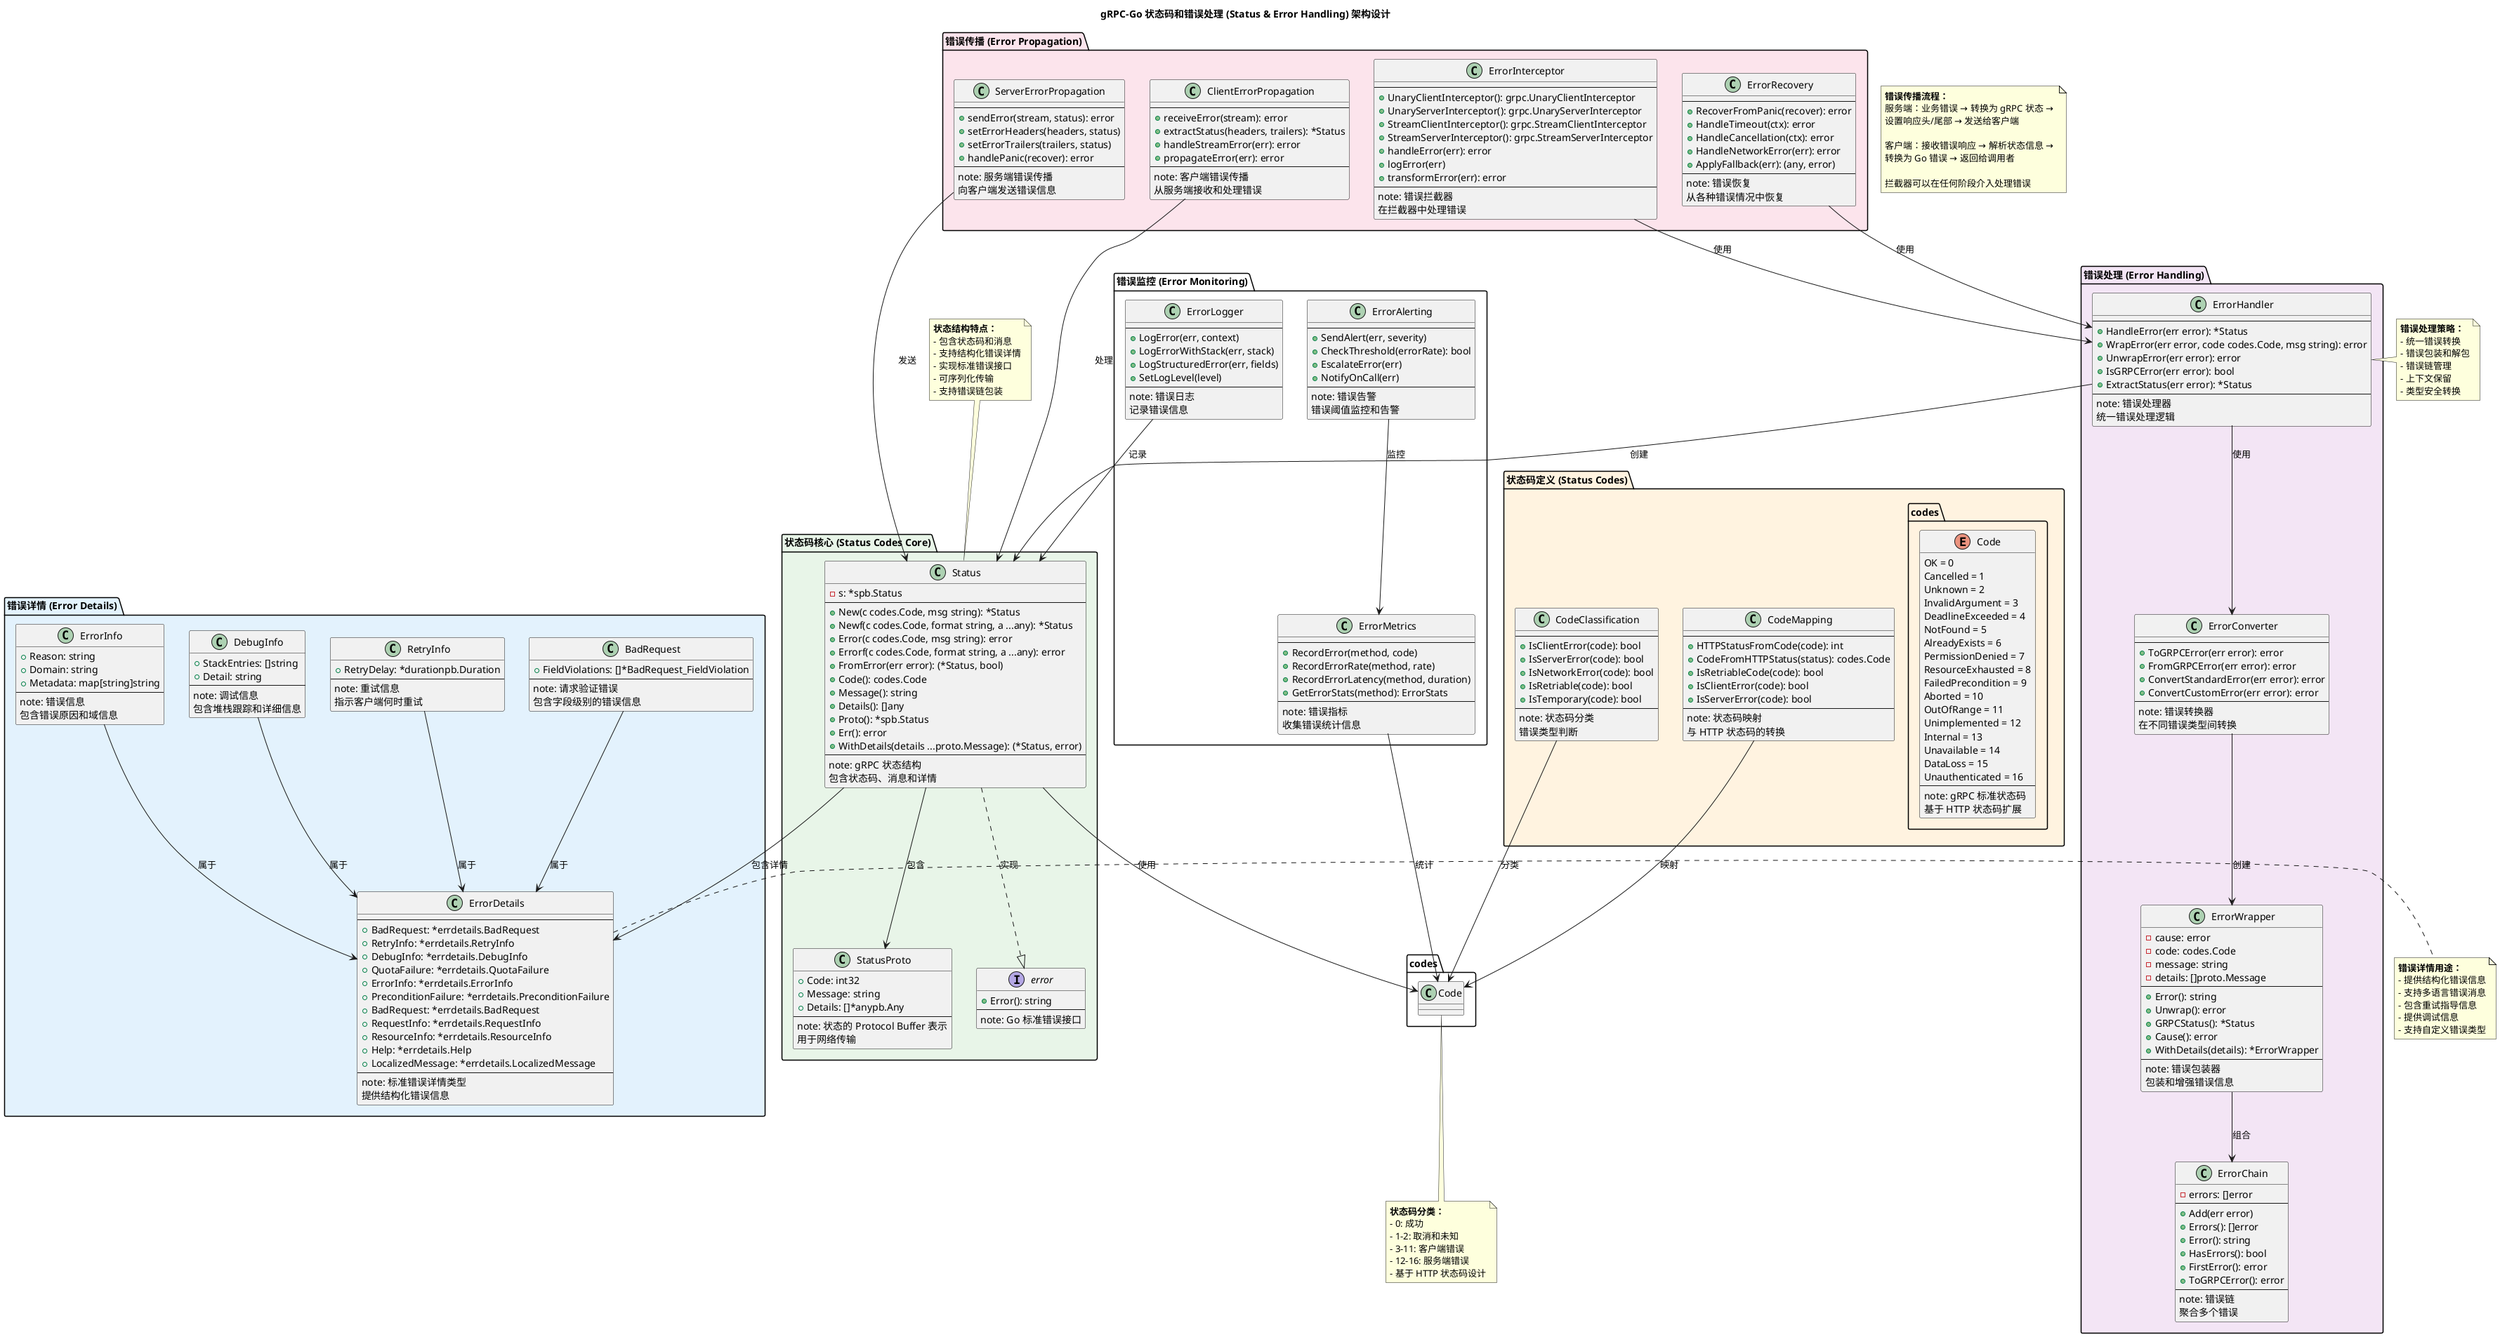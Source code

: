 @startuml 状态码和错误处理架构图

!define RECTANGLE class

title gRPC-Go 状态码和错误处理 (Status & Error Handling) 架构设计

' 定义颜色主题
!define STATUS_COLOR #E8F5E8
!define CODES_COLOR #FFF3E0
!define ERROR_COLOR #F3E5F5
!define DETAILS_COLOR #E3F2FD
!define PROPAGATION_COLOR #FCE4EC

package "状态码核心 (Status Codes Core)" STATUS_COLOR {
    RECTANGLE Status {
        - s: *spb.Status
        --
        + New(c codes.Code, msg string): *Status
        + Newf(c codes.Code, format string, a ...any): *Status
        + Error(c codes.Code, msg string): error
        + Errorf(c codes.Code, format string, a ...any): error
        + FromError(err error): (*Status, bool)
        + Code(): codes.Code
        + Message(): string
        + Details(): []any
        + Proto(): *spb.Status
        + Err(): error
        + WithDetails(details ...proto.Message): (*Status, error)
        --
        note: gRPC 状态结构\n包含状态码、消息和详情
    }
    
    RECTANGLE StatusProto {
        + Code: int32
        + Message: string
        + Details: []*anypb.Any
        --
        note: 状态的 Protocol Buffer 表示\n用于网络传输
    }
    
    interface "error" as ErrorInterface {
        + Error(): string
        --
        note: Go 标准错误接口
    }
}

package "状态码定义 (Status Codes)" CODES_COLOR {
    enum codes.Code {
        OK = 0
        Cancelled = 1
        Unknown = 2
        InvalidArgument = 3
        DeadlineExceeded = 4
        NotFound = 5
        AlreadyExists = 6
        PermissionDenied = 7
        ResourceExhausted = 8
        FailedPrecondition = 9
        Aborted = 10
        OutOfRange = 11
        Unimplemented = 12
        Internal = 13
        Unavailable = 14
        DataLoss = 15
        Unauthenticated = 16
        --
        note: gRPC 标准状态码\n基于 HTTP 状态码扩展
    }
    
    RECTANGLE CodeMapping {
        --
        + HTTPStatusFromCode(code): int
        + CodeFromHTTPStatus(status): codes.Code
        + IsRetriableCode(code): bool
        + IsClientError(code): bool
        + IsServerError(code): bool
        --
        note: 状态码映射\n与 HTTP 状态码的转换
    }
    
    RECTANGLE CodeClassification {
        --
        + IsClientError(code): bool
        + IsServerError(code): bool
        + IsNetworkError(code): bool
        + IsRetriable(code): bool
        + IsTemporary(code): bool
        --
        note: 状态码分类\n错误类型判断
    }
}

package "错误详情 (Error Details)" DETAILS_COLOR {
    RECTANGLE ErrorDetails {
        --
        + BadRequest: *errdetails.BadRequest
        + RetryInfo: *errdetails.RetryInfo
        + DebugInfo: *errdetails.DebugInfo
        + QuotaFailure: *errdetails.QuotaFailure
        + ErrorInfo: *errdetails.ErrorInfo
        + PreconditionFailure: *errdetails.PreconditionFailure
        + BadRequest: *errdetails.BadRequest
        + RequestInfo: *errdetails.RequestInfo
        + ResourceInfo: *errdetails.ResourceInfo
        + Help: *errdetails.Help
        + LocalizedMessage: *errdetails.LocalizedMessage
        --
        note: 标准错误详情类型\n提供结构化错误信息
    }
    
    RECTANGLE BadRequest {
        + FieldViolations: []*BadRequest_FieldViolation
        --
        note: 请求验证错误\n包含字段级别的错误信息
    }
    
    RECTANGLE RetryInfo {
        + RetryDelay: *durationpb.Duration
        --
        note: 重试信息\n指示客户端何时重试
    }
    
    RECTANGLE DebugInfo {
        + StackEntries: []string
        + Detail: string
        --
        note: 调试信息\n包含堆栈跟踪和详细信息
    }
    
    RECTANGLE ErrorInfo {
        + Reason: string
        + Domain: string
        + Metadata: map[string]string
        --
        note: 错误信息\n包含错误原因和域信息
    }
}

package "错误处理 (Error Handling)" ERROR_COLOR {
    RECTANGLE ErrorHandler {
        --
        + HandleError(err error): *Status
        + WrapError(err error, code codes.Code, msg string): error
        + UnwrapError(err error): error
        + IsGRPCError(err error): bool
        + ExtractStatus(err error): *Status
        --
        note: 错误处理器\n统一错误处理逻辑
    }
    
    RECTANGLE ErrorConverter {
        --
        + ToGRPCError(err error): error
        + FromGRPCError(err error): error
        + ConvertStandardError(err error): error
        + ConvertCustomError(err error): error
        --
        note: 错误转换器\n在不同错误类型间转换
    }
    
    RECTANGLE ErrorWrapper {
        - cause: error
        - code: codes.Code
        - message: string
        - details: []proto.Message
        --
        + Error(): string
        + Unwrap(): error
        + GRPCStatus(): *Status
        + Cause(): error
        + WithDetails(details): *ErrorWrapper
        --
        note: 错误包装器\n包装和增强错误信息
    }
    
    RECTANGLE ErrorChain {
        - errors: []error
        --
        + Add(err error)
        + Errors(): []error
        + Error(): string
        + HasErrors(): bool
        + FirstError(): error
        + ToGRPCError(): error
        --
        note: 错误链\n聚合多个错误
    }
}

package "错误传播 (Error Propagation)" PROPAGATION_COLOR {
    RECTANGLE ClientErrorPropagation {
        --
        + receiveError(stream): error
        + extractStatus(headers, trailers): *Status
        + handleStreamError(err): error
        + propagateError(err): error
        --
        note: 客户端错误传播\n从服务端接收和处理错误
    }
    
    RECTANGLE ServerErrorPropagation {
        --
        + sendError(stream, status): error
        + setErrorHeaders(headers, status)
        + setErrorTrailers(trailers, status)
        + handlePanic(recover): error
        --
        note: 服务端错误传播\n向客户端发送错误信息
    }
    
    RECTANGLE ErrorInterceptor {
        --
        + UnaryClientInterceptor(): grpc.UnaryClientInterceptor
        + UnaryServerInterceptor(): grpc.UnaryServerInterceptor
        + StreamClientInterceptor(): grpc.StreamClientInterceptor
        + StreamServerInterceptor(): grpc.StreamServerInterceptor
        + handleError(err): error
        + logError(err)
        + transformError(err): error
        --
        note: 错误拦截器\n在拦截器中处理错误
    }
    
    RECTANGLE ErrorRecovery {
        --
        + RecoverFromPanic(recover): error
        + HandleTimeout(ctx): error
        + HandleCancellation(ctx): error
        + HandleNetworkError(err): error
        + ApplyFallback(err): (any, error)
        --
        note: 错误恢复\n从各种错误情况中恢复
    }
}

package "错误监控 (Error Monitoring)" {
    RECTANGLE ErrorMetrics {
        --
        + RecordError(method, code)
        + RecordErrorRate(method, rate)
        + RecordErrorLatency(method, duration)
        + GetErrorStats(method): ErrorStats
        --
        note: 错误指标\n收集错误统计信息
    }
    
    RECTANGLE ErrorLogger {
        --
        + LogError(err, context)
        + LogErrorWithStack(err, stack)
        + LogStructuredError(err, fields)
        + SetLogLevel(level)
        --
        note: 错误日志\n记录错误信息
    }
    
    RECTANGLE ErrorAlerting {
        --
        + SendAlert(err, severity)
        + CheckThreshold(errorRate): bool
        + EscalateError(err)
        + NotifyOnCall(err)
        --
        note: 错误告警\n错误阈值监控和告警
    }
}

' 定义关系
Status --> StatusProto : 包含
Status --> codes.Code : 使用
Status --> ErrorDetails : 包含详情
Status ..|> ErrorInterface : 实现

ErrorHandler --> Status : 创建
ErrorHandler --> ErrorConverter : 使用
ErrorConverter --> ErrorWrapper : 创建
ErrorWrapper --> ErrorChain : 组合

ClientErrorPropagation --> Status : 处理
ServerErrorPropagation --> Status : 发送
ErrorInterceptor --> ErrorHandler : 使用
ErrorRecovery --> ErrorHandler : 使用

ErrorMetrics --> codes.Code : 统计
ErrorLogger --> Status : 记录
ErrorAlerting --> ErrorMetrics : 监控

BadRequest --> ErrorDetails : 属于
RetryInfo --> ErrorDetails : 属于
DebugInfo --> ErrorDetails : 属于
ErrorInfo --> ErrorDetails : 属于

CodeMapping --> codes.Code : 映射
CodeClassification --> codes.Code : 分类

' 注释说明
note top of Status
  **状态结构特点：**
  - 包含状态码和消息
  - 支持结构化错误详情
  - 实现标准错误接口
  - 可序列化传输
  - 支持错误链包装
end note

note bottom of codes.Code
  **状态码分类：**
  - 0: 成功
  - 1-2: 取消和未知
  - 3-11: 客户端错误
  - 12-16: 服务端错误
  - 基于 HTTP 状态码设计
end note

note right of ErrorDetails
  **错误详情用途：**
  - 提供结构化错误信息
  - 支持多语言错误消息
  - 包含重试指导信息
  - 提供调试信息
  - 支持自定义错误类型
end note

note left of ErrorHandler
  **错误处理策略：**
  - 统一错误转换
  - 错误包装和解包
  - 错误链管理
  - 上下文保留
  - 类型安全转换
end note

' 时序图注释
note as N1
  **错误传播流程：**
  服务端：业务错误 → 转换为 gRPC 状态 → 
  设置响应头/尾部 → 发送给客户端
  
  客户端：接收错误响应 → 解析状态信息 → 
  转换为 Go 错误 → 返回给调用者
  
  拦截器可以在任何阶段介入处理错误
end note

@enduml
